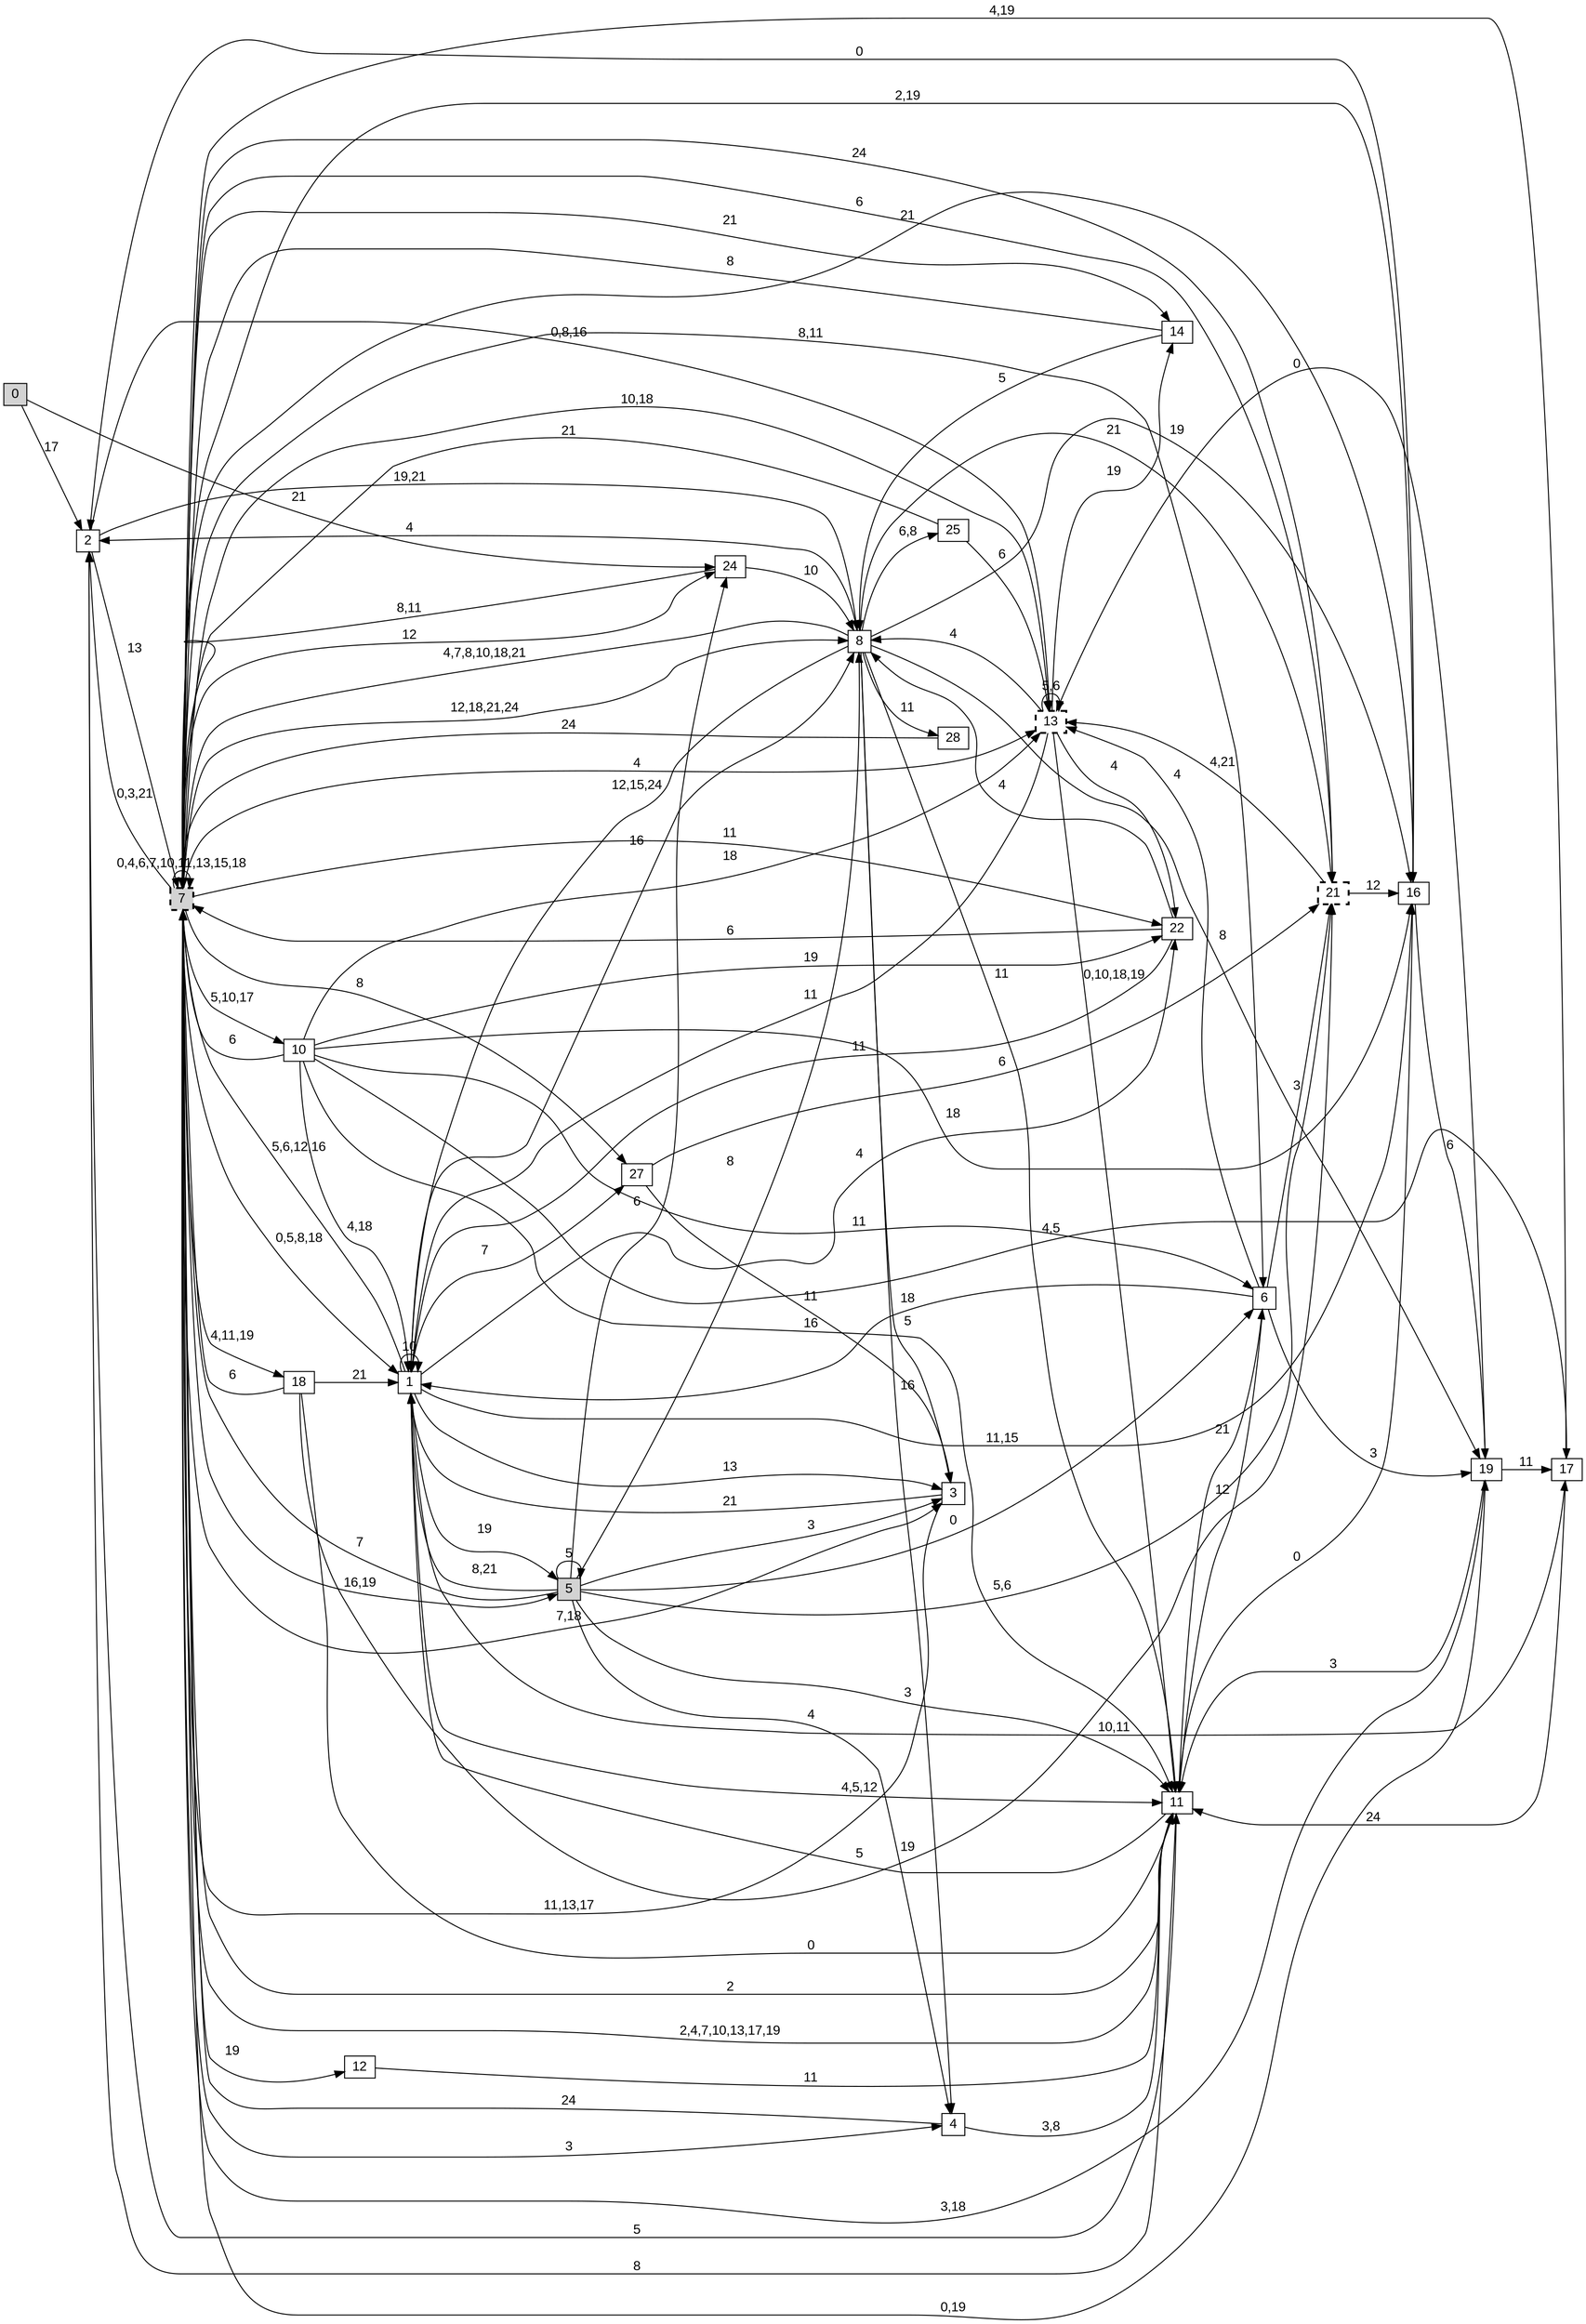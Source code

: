 digraph "NDFA" {
  rankdir=LR
  node [shape=box width=0.1 height=0.1 fontname=Arial]
  edge [fontname=Arial]
/* Estados */
 s0 [label="0" style="filled"] /* I:1 F:0 D:0 */
 s1 [label="1" ] /* I:0 F:0 D:0 */
 s2 [label="2" ] /* I:0 F:0 D:0 */
 s3 [label="3" ] /* I:0 F:0 D:0 */
 s4 [label="4" ] /* I:0 F:0 D:0 */
 s5 [label="5" style="filled"] /* I:1 F:0 D:0 */
 s6 [label="6" ] /* I:0 F:0 D:0 */
 s7 [label="7" style="filled,bold,dashed"] /* I:1 F:1 D:0 */
 s8 [label="8" ] /* I:0 F:0 D:0 */
 s10 [label="10" ] /* I:0 F:0 D:0 */
 s11 [label="11" ] /* I:0 F:0 D:0 */
 s12 [label="12" ] /* I:0 F:0 D:0 */
 s13 [label="13" style="bold,dashed"] /* I:0 F:1 D:0 */
 s14 [label="14" ] /* I:0 F:0 D:0 */
 s16 [label="16" ] /* I:0 F:0 D:0 */
 s17 [label="17" ] /* I:0 F:0 D:0 */
 s18 [label="18" ] /* I:0 F:0 D:0 */
 s19 [label="19" ] /* I:0 F:0 D:0 */
 s21 [label="21" style="bold,dashed"] /* I:0 F:1 D:0 */
 s22 [label="22" ] /* I:0 F:0 D:0 */
 s24 [label="24" ] /* I:0 F:0 D:0 */
 s25 [label="25" ] /* I:0 F:0 D:0 */
 s27 [label="27" ] /* I:0 F:0 D:0 */
 s28 [label="28" ] /* I:0 F:0 D:0 */
/* Transiciones */
  s0 -> s2 [label="17"]
  s0 -> s24 [label="21"]
  s1 -> s1 [label="10"]
  s1 -> s3 [label="13"]
  s1 -> s5 [label="19"]
  s1 -> s7 [label="5,6,12,16"]
  s1 -> s8 [label="16"]
  s1 -> s11 [label="4,5,12"]
  s1 -> s16 [label="11,15"]
  s1 -> s17 [label="10,11"]
  s1 -> s22 [label="4"]
  s1 -> s27 [label="7"]
  s2 -> s7 [label="13"]
  s2 -> s8 [label="19,21"]
  s2 -> s11 [label="5"]
  s2 -> s13 [label="0,8,16"]
  s3 -> s1 [label="21"]
  s3 -> s7 [label="11,13,17"]
  s4 -> s7 [label="24"]
  s4 -> s11 [label="3,8"]
  s5 -> s1 [label="8,21"]
  s5 -> s3 [label="3"]
  s5 -> s4 [label="4"]
  s5 -> s5 [label="5"]
  s5 -> s6 [label="0"]
  s5 -> s7 [label="7"]
  s5 -> s8 [label="8"]
  s5 -> s11 [label="3"]
  s5 -> s21 [label="5,6"]
  s5 -> s24 [label="6"]
  s6 -> s1 [label="18"]
  s6 -> s11 [label="12"]
  s6 -> s13 [label="4"]
  s6 -> s19 [label="3"]
  s6 -> s21 [label="3"]
  s7 -> s1 [label="0,5,8,18"]
  s7 -> s2 [label="0,3,21"]
  s7 -> s3 [label="7,18"]
  s7 -> s4 [label="3"]
  s7 -> s5 [label="16,19"]
  s7 -> s6 [label="8,11"]
  s7 -> s7 [label="0,4,6,7,10,11,13,15,18"]
  s7 -> s8 [label="12,18,21,24"]
  s7 -> s10 [label="5,10,17"]
  s7 -> s11 [label="2"]
  s7 -> s12 [label="19"]
  s7 -> s13 [label="4"]
  s7 -> s14 [label="21"]
  s7 -> s16 [label="21"]
  s7 -> s18 [label="4,11,19"]
  s7 -> s19 [label="0,19"]
  s7 -> s21 [label="6"]
  s7 -> s22 [label="11"]
  s7 -> s24 [label="12"]
  s7 -> s27 [label="8"]
  s8 -> s1 [label="12,15,24"]
  s8 -> s2 [label="4"]
  s8 -> s3 [label="5"]
  s8 -> s4 [label="16"]
  s8 -> s7 [label="4,7,8,10,18,21"]
  s8 -> s11 [label="11"]
  s8 -> s16 [label="19"]
  s8 -> s19 [label="8"]
  s8 -> s21 [label="21"]
  s8 -> s25 [label="6,8"]
  s8 -> s28 [label="11"]
  s10 -> s1 [label="4,18"]
  s10 -> s6 [label="11"]
  s10 -> s7 [label="6"]
  s10 -> s11 [label="16"]
  s10 -> s13 [label="18"]
  s10 -> s16 [label="18"]
  s10 -> s17 [label="4,5"]
  s10 -> s22 [label="19"]
  s11 -> s1 [label="5"]
  s11 -> s2 [label="8"]
  s11 -> s6 [label="21"]
  s11 -> s7 [label="2,4,7,10,13,17,19"]
  s12 -> s11 [label="11"]
  s13 -> s1 [label="11"]
  s13 -> s7 [label="10,18"]
  s13 -> s8 [label="4"]
  s13 -> s11 [label="0,10,18,19"]
  s13 -> s13 [label="5,6"]
  s13 -> s14 [label="19"]
  s13 -> s22 [label="4"]
  s14 -> s7 [label="8"]
  s14 -> s8 [label="5"]
  s16 -> s2 [label="0"]
  s16 -> s7 [label="2,19"]
  s16 -> s11 [label="0"]
  s16 -> s19 [label="6"]
  s17 -> s7 [label="4,19"]
  s17 -> s11 [label="24"]
  s18 -> s1 [label="21"]
  s18 -> s7 [label="6"]
  s18 -> s11 [label="0"]
  s18 -> s21 [label="19"]
  s19 -> s7 [label="3,18"]
  s19 -> s11 [label="3"]
  s19 -> s13 [label="0"]
  s19 -> s17 [label="11"]
  s21 -> s7 [label="24"]
  s21 -> s13 [label="4,21"]
  s21 -> s16 [label="12"]
  s22 -> s1 [label="11"]
  s22 -> s7 [label="6"]
  s22 -> s8 [label="4"]
  s24 -> s7 [label="8,11"]
  s24 -> s8 [label="10"]
  s25 -> s7 [label="21"]
  s25 -> s13 [label="6"]
  s27 -> s3 [label="11"]
  s27 -> s21 [label="6"]
  s28 -> s7 [label="24"]
}

